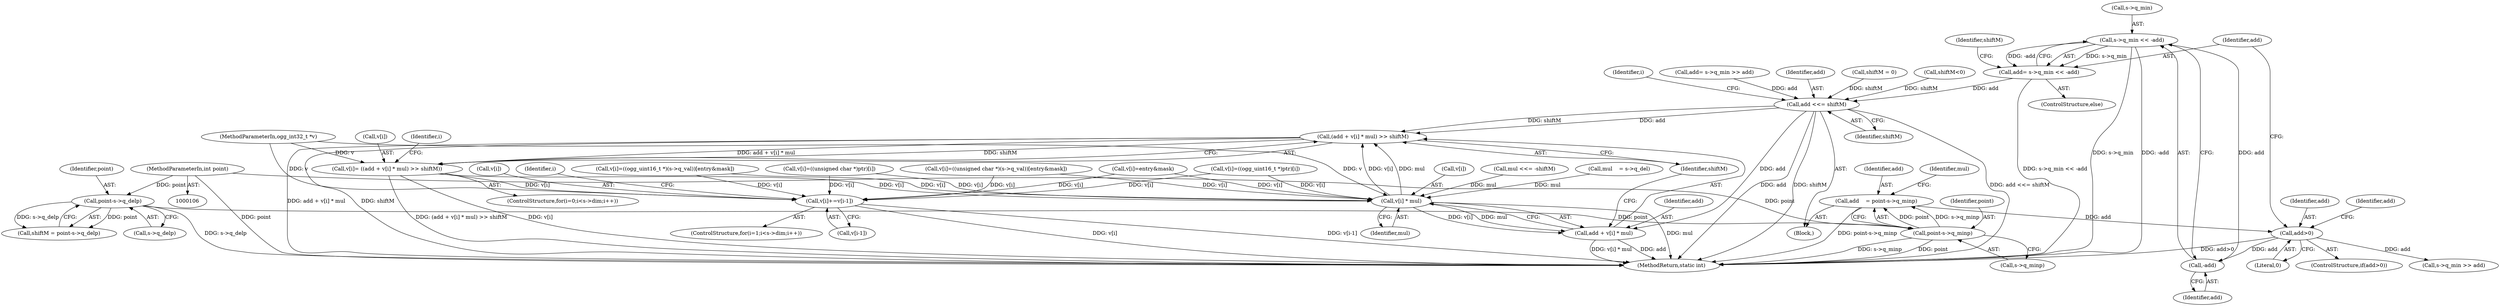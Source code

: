 digraph "0_Android_eeb4e45d5683f88488c083ecf142dc89bc3f0b47_1@pointer" {
"1000337" [label="(Call,s->q_min << -add)"];
"1000341" [label="(Call,-add)"];
"1000324" [label="(Call,add>0)"];
"1000310" [label="(Call,add    = point-s->q_minp)"];
"1000312" [label="(Call,point-s->q_minp)"];
"1000304" [label="(Call,point-s->q_delp)"];
"1000110" [label="(MethodParameterIn,int point)"];
"1000335" [label="(Call,add= s->q_min << -add)"];
"1000355" [label="(Call,add <<= shiftM)"];
"1000373" [label="(Call,(add + v[i] * mul) >> shiftM)"];
"1000369" [label="(Call,v[i]= ((add + v[i] * mul) >> shiftM))"];
"1000376" [label="(Call,v[i] * mul)"];
"1000374" [label="(Call,add + v[i] * mul)"];
"1000397" [label="(Call,v[i]+=v[i-1])"];
"1000324" [label="(Call,add>0)"];
"1000326" [label="(Literal,0)"];
"1000312" [label="(Call,point-s->q_minp)"];
"1000109" [label="(MethodParameterIn,ogg_int32_t *v)"];
"1000401" [label="(Call,v[i-1])"];
"1000368" [label="(Identifier,i)"];
"1000355" [label="(Call,add <<= shiftM)"];
"1000302" [label="(Call,shiftM = point-s->q_delp)"];
"1000197" [label="(Call,v[i]=((unsigned char *)(s->q_val))[entry&mask])"];
"1000264" [label="(Call,v[i]=((unsigned char *)ptr)[i])"];
"1000375" [label="(Identifier,add)"];
"1000356" [label="(Identifier,add)"];
"1000110" [label="(MethodParameterIn,int point)"];
"1000286" [label="(Call,v[i]=((ogg_uint16_t *)ptr)[i])"];
"1000325" [label="(Identifier,add)"];
"1000380" [label="(Identifier,mul)"];
"1000369" [label="(Call,v[i]= ((add + v[i] * mul) >> shiftM))"];
"1000311" [label="(Identifier,add)"];
"1000396" [label="(Identifier,i)"];
"1000319" [label="(Identifier,mul)"];
"1000328" [label="(Identifier,add)"];
"1000323" [label="(ControlStructure,if(add>0))"];
"1000300" [label="(Block,)"];
"1000304" [label="(Call,point-s->q_delp)"];
"1000376" [label="(Call,v[i] * mul)"];
"1000408" [label="(MethodReturn,static int)"];
"1000342" [label="(Identifier,add)"];
"1000398" [label="(Call,v[i])"];
"1000318" [label="(Call,mul    = s->q_del)"];
"1000211" [label="(Call,v[i]=((ogg_uint16_t *)(s->q_val))[entry&mask])"];
"1000345" [label="(Identifier,shiftM)"];
"1000306" [label="(Call,s->q_delp)"];
"1000370" [label="(Call,v[i])"];
"1000377" [label="(Call,v[i])"];
"1000335" [label="(Call,add= s->q_min << -add)"];
"1000352" [label="(Call,shiftM = 0)"];
"1000310" [label="(Call,add    = point-s->q_minp)"];
"1000344" [label="(Call,shiftM<0)"];
"1000348" [label="(Call,mul <<= -shiftM)"];
"1000313" [label="(Identifier,point)"];
"1000334" [label="(ControlStructure,else)"];
"1000336" [label="(Identifier,add)"];
"1000360" [label="(Identifier,i)"];
"1000358" [label="(ControlStructure,for(i=0;i<s->dim;i++))"];
"1000337" [label="(Call,s->q_min << -add)"];
"1000341" [label="(Call,-add)"];
"1000381" [label="(Identifier,shiftM)"];
"1000329" [label="(Call,s->q_min >> add)"];
"1000357" [label="(Identifier,shiftM)"];
"1000397" [label="(Call,v[i]+=v[i-1])"];
"1000154" [label="(Call,v[i]=entry&mask)"];
"1000338" [label="(Call,s->q_min)"];
"1000386" [label="(ControlStructure,for(i=1;i<s->dim;i++))"];
"1000373" [label="(Call,(add + v[i] * mul) >> shiftM)"];
"1000314" [label="(Call,s->q_minp)"];
"1000374" [label="(Call,add + v[i] * mul)"];
"1000305" [label="(Identifier,point)"];
"1000327" [label="(Call,add= s->q_min >> add)"];
"1000337" -> "1000335"  [label="AST: "];
"1000337" -> "1000341"  [label="CFG: "];
"1000338" -> "1000337"  [label="AST: "];
"1000341" -> "1000337"  [label="AST: "];
"1000335" -> "1000337"  [label="CFG: "];
"1000337" -> "1000408"  [label="DDG: s->q_min"];
"1000337" -> "1000408"  [label="DDG: -add"];
"1000337" -> "1000335"  [label="DDG: s->q_min"];
"1000337" -> "1000335"  [label="DDG: -add"];
"1000341" -> "1000337"  [label="DDG: add"];
"1000341" -> "1000342"  [label="CFG: "];
"1000342" -> "1000341"  [label="AST: "];
"1000324" -> "1000341"  [label="DDG: add"];
"1000324" -> "1000323"  [label="AST: "];
"1000324" -> "1000326"  [label="CFG: "];
"1000325" -> "1000324"  [label="AST: "];
"1000326" -> "1000324"  [label="AST: "];
"1000328" -> "1000324"  [label="CFG: "];
"1000336" -> "1000324"  [label="CFG: "];
"1000324" -> "1000408"  [label="DDG: add>0"];
"1000310" -> "1000324"  [label="DDG: add"];
"1000324" -> "1000329"  [label="DDG: add"];
"1000310" -> "1000300"  [label="AST: "];
"1000310" -> "1000312"  [label="CFG: "];
"1000311" -> "1000310"  [label="AST: "];
"1000312" -> "1000310"  [label="AST: "];
"1000319" -> "1000310"  [label="CFG: "];
"1000310" -> "1000408"  [label="DDG: point-s->q_minp"];
"1000312" -> "1000310"  [label="DDG: point"];
"1000312" -> "1000310"  [label="DDG: s->q_minp"];
"1000312" -> "1000314"  [label="CFG: "];
"1000313" -> "1000312"  [label="AST: "];
"1000314" -> "1000312"  [label="AST: "];
"1000312" -> "1000408"  [label="DDG: point"];
"1000312" -> "1000408"  [label="DDG: s->q_minp"];
"1000304" -> "1000312"  [label="DDG: point"];
"1000110" -> "1000312"  [label="DDG: point"];
"1000304" -> "1000302"  [label="AST: "];
"1000304" -> "1000306"  [label="CFG: "];
"1000305" -> "1000304"  [label="AST: "];
"1000306" -> "1000304"  [label="AST: "];
"1000302" -> "1000304"  [label="CFG: "];
"1000304" -> "1000408"  [label="DDG: s->q_delp"];
"1000304" -> "1000302"  [label="DDG: point"];
"1000304" -> "1000302"  [label="DDG: s->q_delp"];
"1000110" -> "1000304"  [label="DDG: point"];
"1000110" -> "1000106"  [label="AST: "];
"1000110" -> "1000408"  [label="DDG: point"];
"1000335" -> "1000334"  [label="AST: "];
"1000336" -> "1000335"  [label="AST: "];
"1000345" -> "1000335"  [label="CFG: "];
"1000335" -> "1000408"  [label="DDG: s->q_min << -add"];
"1000335" -> "1000355"  [label="DDG: add"];
"1000355" -> "1000300"  [label="AST: "];
"1000355" -> "1000357"  [label="CFG: "];
"1000356" -> "1000355"  [label="AST: "];
"1000357" -> "1000355"  [label="AST: "];
"1000360" -> "1000355"  [label="CFG: "];
"1000355" -> "1000408"  [label="DDG: add"];
"1000355" -> "1000408"  [label="DDG: shiftM"];
"1000355" -> "1000408"  [label="DDG: add <<= shiftM"];
"1000327" -> "1000355"  [label="DDG: add"];
"1000352" -> "1000355"  [label="DDG: shiftM"];
"1000344" -> "1000355"  [label="DDG: shiftM"];
"1000355" -> "1000373"  [label="DDG: add"];
"1000355" -> "1000373"  [label="DDG: shiftM"];
"1000355" -> "1000374"  [label="DDG: add"];
"1000373" -> "1000369"  [label="AST: "];
"1000373" -> "1000381"  [label="CFG: "];
"1000374" -> "1000373"  [label="AST: "];
"1000381" -> "1000373"  [label="AST: "];
"1000369" -> "1000373"  [label="CFG: "];
"1000373" -> "1000408"  [label="DDG: add + v[i] * mul"];
"1000373" -> "1000408"  [label="DDG: shiftM"];
"1000373" -> "1000369"  [label="DDG: add + v[i] * mul"];
"1000373" -> "1000369"  [label="DDG: shiftM"];
"1000376" -> "1000373"  [label="DDG: v[i]"];
"1000376" -> "1000373"  [label="DDG: mul"];
"1000369" -> "1000358"  [label="AST: "];
"1000370" -> "1000369"  [label="AST: "];
"1000368" -> "1000369"  [label="CFG: "];
"1000369" -> "1000408"  [label="DDG: v[i]"];
"1000369" -> "1000408"  [label="DDG: (add + v[i] * mul) >> shiftM"];
"1000109" -> "1000369"  [label="DDG: v"];
"1000369" -> "1000376"  [label="DDG: v[i]"];
"1000369" -> "1000397"  [label="DDG: v[i]"];
"1000376" -> "1000374"  [label="AST: "];
"1000376" -> "1000380"  [label="CFG: "];
"1000377" -> "1000376"  [label="AST: "];
"1000380" -> "1000376"  [label="AST: "];
"1000374" -> "1000376"  [label="CFG: "];
"1000376" -> "1000408"  [label="DDG: mul"];
"1000376" -> "1000374"  [label="DDG: v[i]"];
"1000376" -> "1000374"  [label="DDG: mul"];
"1000286" -> "1000376"  [label="DDG: v[i]"];
"1000264" -> "1000376"  [label="DDG: v[i]"];
"1000154" -> "1000376"  [label="DDG: v[i]"];
"1000211" -> "1000376"  [label="DDG: v[i]"];
"1000197" -> "1000376"  [label="DDG: v[i]"];
"1000109" -> "1000376"  [label="DDG: v"];
"1000348" -> "1000376"  [label="DDG: mul"];
"1000318" -> "1000376"  [label="DDG: mul"];
"1000375" -> "1000374"  [label="AST: "];
"1000381" -> "1000374"  [label="CFG: "];
"1000374" -> "1000408"  [label="DDG: v[i] * mul"];
"1000374" -> "1000408"  [label="DDG: add"];
"1000397" -> "1000386"  [label="AST: "];
"1000397" -> "1000401"  [label="CFG: "];
"1000398" -> "1000397"  [label="AST: "];
"1000401" -> "1000397"  [label="AST: "];
"1000396" -> "1000397"  [label="CFG: "];
"1000397" -> "1000408"  [label="DDG: v[i]"];
"1000397" -> "1000408"  [label="DDG: v[i-1]"];
"1000109" -> "1000397"  [label="DDG: v"];
"1000286" -> "1000397"  [label="DDG: v[i]"];
"1000264" -> "1000397"  [label="DDG: v[i]"];
"1000154" -> "1000397"  [label="DDG: v[i]"];
"1000211" -> "1000397"  [label="DDG: v[i]"];
"1000197" -> "1000397"  [label="DDG: v[i]"];
}
